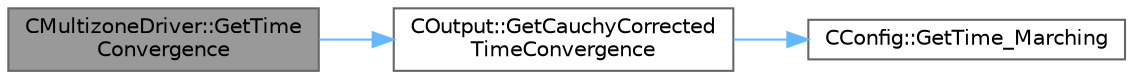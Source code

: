 digraph "CMultizoneDriver::GetTimeConvergence"
{
 // LATEX_PDF_SIZE
  bgcolor="transparent";
  edge [fontname=Helvetica,fontsize=10,labelfontname=Helvetica,labelfontsize=10];
  node [fontname=Helvetica,fontsize=10,shape=box,height=0.2,width=0.4];
  rankdir="LR";
  Node1 [id="Node000001",label="CMultizoneDriver::GetTime\lConvergence",height=0.2,width=0.4,color="gray40", fillcolor="grey60", style="filled", fontcolor="black",tooltip="Returns whether all specified windowed-time-averaged ouputs have been converged."];
  Node1 -> Node2 [id="edge1_Node000001_Node000002",color="steelblue1",style="solid",tooltip=" "];
  Node2 [id="Node000002",label="COutput::GetCauchyCorrected\lTimeConvergence",height=0.2,width=0.4,color="grey40", fillcolor="white", style="filled",URL="$classCOutput.html#a7b5fc35e093df0e4deb108fd04114d2d",tooltip="Get convergence time convergence of the specified windowed-time-averaged ouput of the problem...."];
  Node2 -> Node3 [id="edge2_Node000002_Node000003",color="steelblue1",style="solid",tooltip=" "];
  Node3 [id="Node000003",label="CConfig::GetTime_Marching",height=0.2,width=0.4,color="grey40", fillcolor="white", style="filled",URL="$classCConfig.html#ac47e04d76ce865893a94dcedd3c9b6a5",tooltip="Provides information about the time integration, and change the write in the output files information..."];
}
